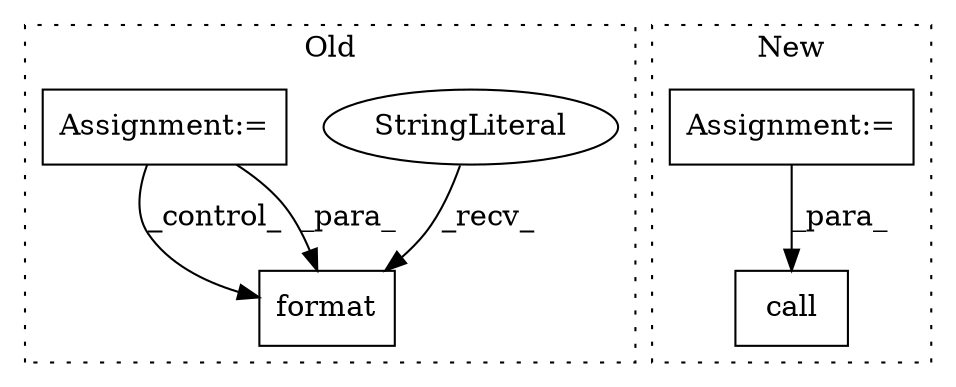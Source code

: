 digraph G {
subgraph cluster0 {
1 [label="format" a="32" s="3528,3536" l="7,1" shape="box"];
3 [label="StringLiteral" a="45" s="3502" l="25" shape="ellipse"];
5 [label="Assignment:=" a="7" s="3356" l="36" shape="box"];
label = "Old";
style="dotted";
}
subgraph cluster1 {
2 [label="call" a="32" s="3108,3114" l="5,1" shape="box"];
4 [label="Assignment:=" a="7" s="2988" l="1" shape="box"];
label = "New";
style="dotted";
}
3 -> 1 [label="_recv_"];
4 -> 2 [label="_para_"];
5 -> 1 [label="_control_"];
5 -> 1 [label="_para_"];
}